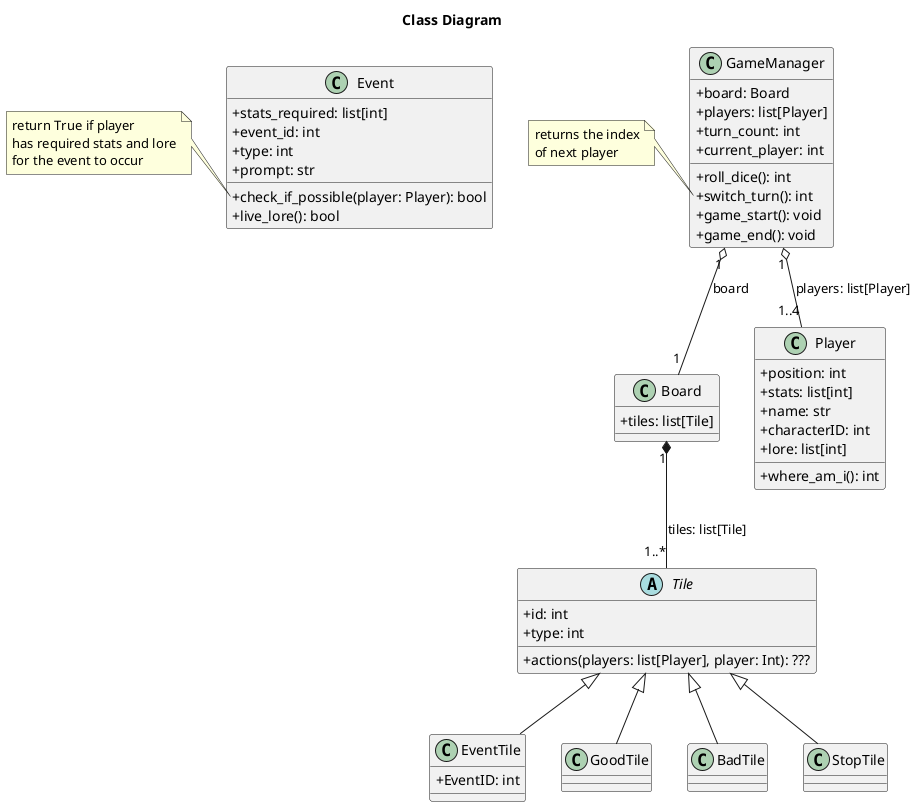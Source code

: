 @startuml class_diagram
title "Class Diagram"
' skinparam shadowing false
skinparam classAttributeIconSize 0

class Board {
    +tiles: list[Tile]
}
Board "1" *-- "1..*" Tile: tiles: list[Tile]

abstract class Tile {
    +id: int
    +type: int
    +actions(players: list[Player], player: Int): ???
}

class EventTile {
    +EventID: int
}

class GoodTile {

}

class BadTile {

}

class StopTile {

}

Tile <|-- EventTile
Tile <|-- StopTile
Tile <|-- GoodTile
Tile <|-- BadTile

class Player {
    +position: int
    +stats: list[int]
    +name: str
    +characterID: int
    +lore: list[int]

    ' getter for Player:position
    +where_am_i(): int
}

class Event {
    +stats_required: list[int]
    +event_id: int
    +type: int
    +prompt: str
    ' check if already encountered this event
    +check_if_possible(player: Player): bool
    ' activate this event, return True if successful
    +live_lore(): bool
}
note left of Event::check_if_possible
return True if player
has required stats and lore
for the event to occur
end note

class GameManager {
    +board: Board
    +players: list[Player]
    +turn_count: int
    +current_player: int
    +roll_dice(): int
    +switch_turn(): int
    +game_start(): void
    +game_end(): void
}
note left of GameManager::switch_turn
returns the index
of next player
end note
GameManager "1" o-- "1..4" Player: players: list[Player]
GameManager "1" o-- "1" Board: board


@enduml